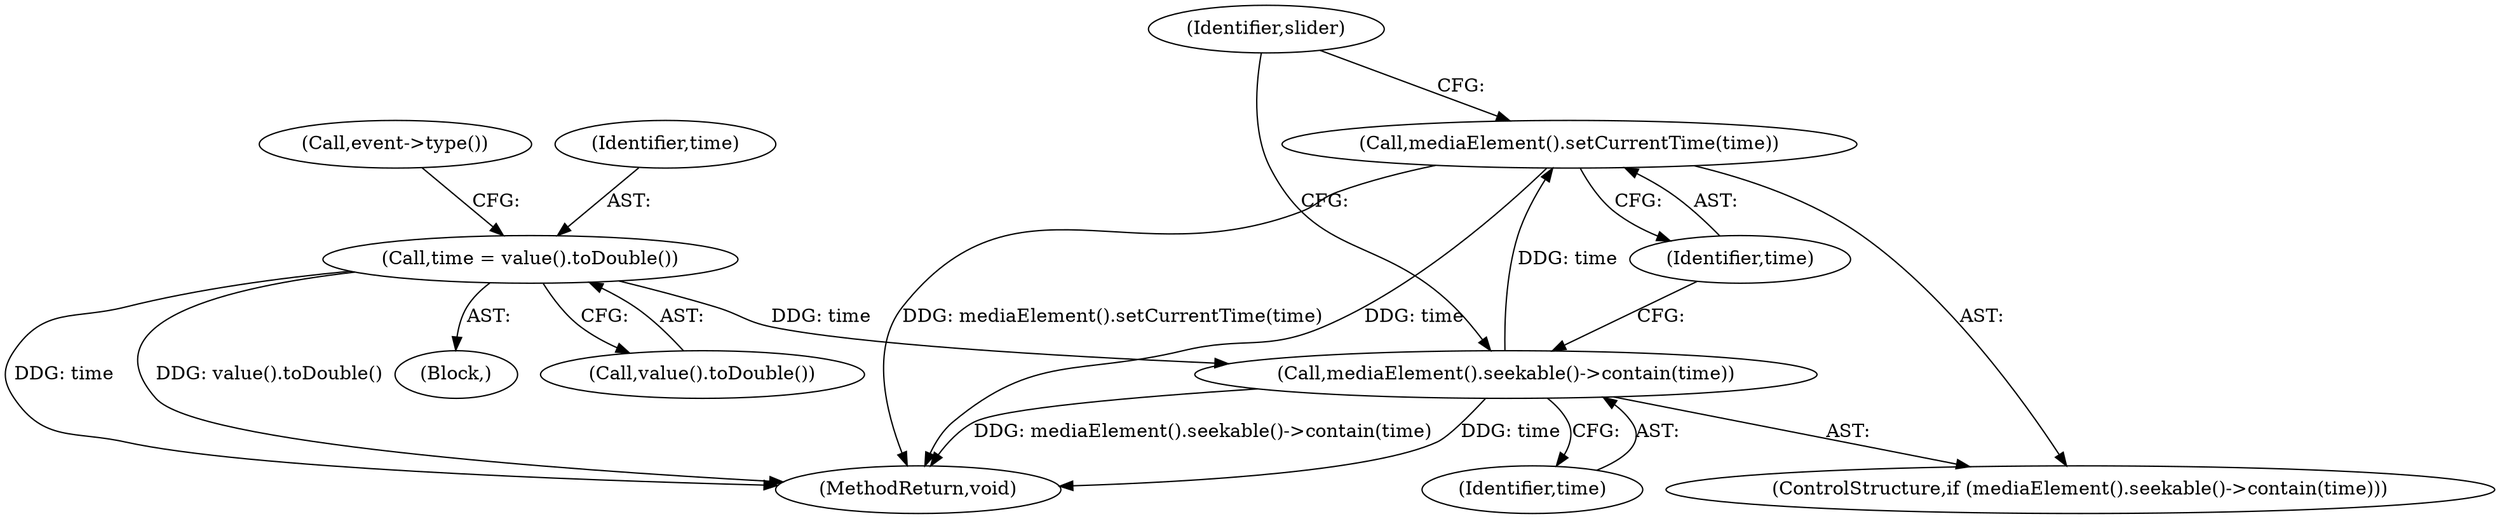 digraph "1_Chrome_74fce5949bdf05a92c2bc0bd98e6e3e977c55376@del" {
"1000164" [label="(Call,mediaElement().setCurrentTime(time))"];
"1000162" [label="(Call,mediaElement().seekable()->contain(time))"];
"1000153" [label="(Call,time = value().toDouble())"];
"1000161" [label="(ControlStructure,if (mediaElement().seekable()->contain(time)))"];
"1000168" [label="(Identifier,slider)"];
"1000162" [label="(Call,mediaElement().seekable()->contain(time))"];
"1000102" [label="(Block,)"];
"1000153" [label="(Call,time = value().toDouble())"];
"1000163" [label="(Identifier,time)"];
"1000154" [label="(Identifier,time)"];
"1000155" [label="(Call,value().toDouble())"];
"1000165" [label="(Identifier,time)"];
"1000158" [label="(Call,event->type())"];
"1000178" [label="(MethodReturn,void)"];
"1000164" [label="(Call,mediaElement().setCurrentTime(time))"];
"1000164" -> "1000161"  [label="AST: "];
"1000164" -> "1000165"  [label="CFG: "];
"1000165" -> "1000164"  [label="AST: "];
"1000168" -> "1000164"  [label="CFG: "];
"1000164" -> "1000178"  [label="DDG: mediaElement().setCurrentTime(time)"];
"1000164" -> "1000178"  [label="DDG: time"];
"1000162" -> "1000164"  [label="DDG: time"];
"1000162" -> "1000161"  [label="AST: "];
"1000162" -> "1000163"  [label="CFG: "];
"1000163" -> "1000162"  [label="AST: "];
"1000165" -> "1000162"  [label="CFG: "];
"1000168" -> "1000162"  [label="CFG: "];
"1000162" -> "1000178"  [label="DDG: time"];
"1000162" -> "1000178"  [label="DDG: mediaElement().seekable()->contain(time)"];
"1000153" -> "1000162"  [label="DDG: time"];
"1000153" -> "1000102"  [label="AST: "];
"1000153" -> "1000155"  [label="CFG: "];
"1000154" -> "1000153"  [label="AST: "];
"1000155" -> "1000153"  [label="AST: "];
"1000158" -> "1000153"  [label="CFG: "];
"1000153" -> "1000178"  [label="DDG: time"];
"1000153" -> "1000178"  [label="DDG: value().toDouble()"];
}
